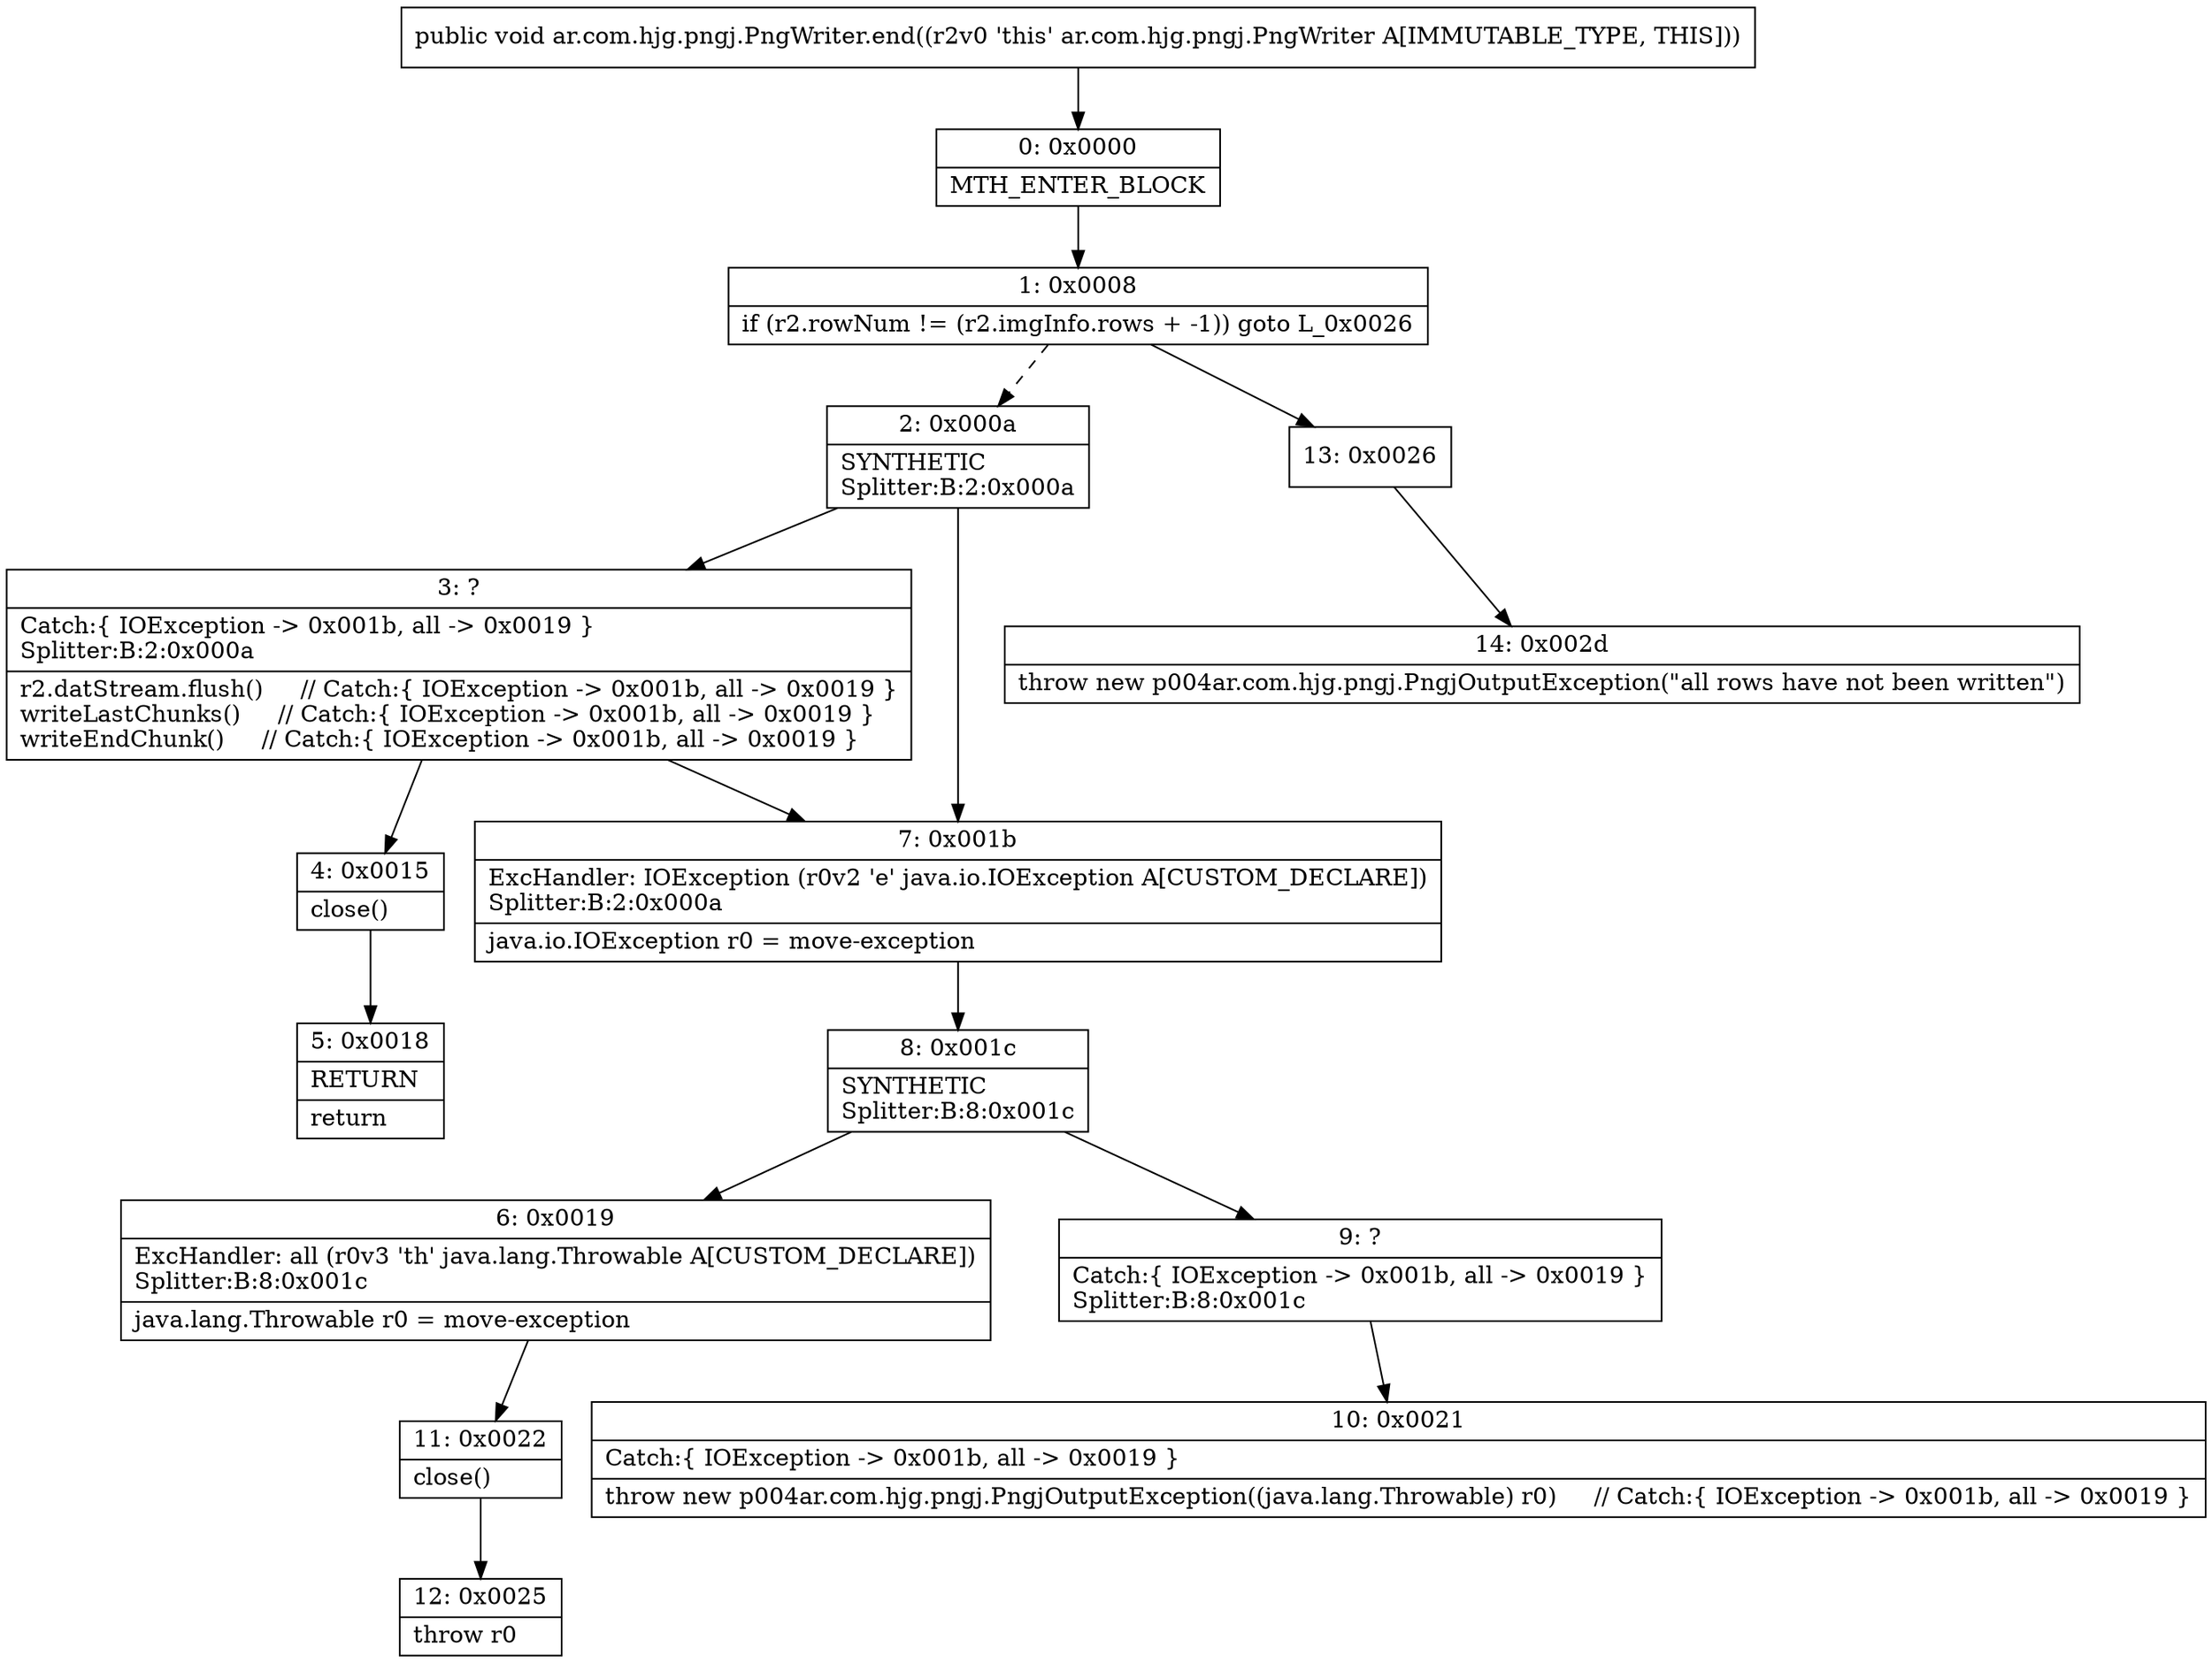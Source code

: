 digraph "CFG forar.com.hjg.pngj.PngWriter.end()V" {
Node_0 [shape=record,label="{0\:\ 0x0000|MTH_ENTER_BLOCK\l}"];
Node_1 [shape=record,label="{1\:\ 0x0008|if (r2.rowNum != (r2.imgInfo.rows + \-1)) goto L_0x0026\l}"];
Node_2 [shape=record,label="{2\:\ 0x000a|SYNTHETIC\lSplitter:B:2:0x000a\l}"];
Node_3 [shape=record,label="{3\:\ ?|Catch:\{ IOException \-\> 0x001b, all \-\> 0x0019 \}\lSplitter:B:2:0x000a\l|r2.datStream.flush()     \/\/ Catch:\{ IOException \-\> 0x001b, all \-\> 0x0019 \}\lwriteLastChunks()     \/\/ Catch:\{ IOException \-\> 0x001b, all \-\> 0x0019 \}\lwriteEndChunk()     \/\/ Catch:\{ IOException \-\> 0x001b, all \-\> 0x0019 \}\l}"];
Node_4 [shape=record,label="{4\:\ 0x0015|close()\l}"];
Node_5 [shape=record,label="{5\:\ 0x0018|RETURN\l|return\l}"];
Node_6 [shape=record,label="{6\:\ 0x0019|ExcHandler: all (r0v3 'th' java.lang.Throwable A[CUSTOM_DECLARE])\lSplitter:B:8:0x001c\l|java.lang.Throwable r0 = move\-exception\l}"];
Node_7 [shape=record,label="{7\:\ 0x001b|ExcHandler: IOException (r0v2 'e' java.io.IOException A[CUSTOM_DECLARE])\lSplitter:B:2:0x000a\l|java.io.IOException r0 = move\-exception\l}"];
Node_8 [shape=record,label="{8\:\ 0x001c|SYNTHETIC\lSplitter:B:8:0x001c\l}"];
Node_9 [shape=record,label="{9\:\ ?|Catch:\{ IOException \-\> 0x001b, all \-\> 0x0019 \}\lSplitter:B:8:0x001c\l}"];
Node_10 [shape=record,label="{10\:\ 0x0021|Catch:\{ IOException \-\> 0x001b, all \-\> 0x0019 \}\l|throw new p004ar.com.hjg.pngj.PngjOutputException((java.lang.Throwable) r0)     \/\/ Catch:\{ IOException \-\> 0x001b, all \-\> 0x0019 \}\l}"];
Node_11 [shape=record,label="{11\:\ 0x0022|close()\l}"];
Node_12 [shape=record,label="{12\:\ 0x0025|throw r0\l}"];
Node_13 [shape=record,label="{13\:\ 0x0026}"];
Node_14 [shape=record,label="{14\:\ 0x002d|throw new p004ar.com.hjg.pngj.PngjOutputException(\"all rows have not been written\")\l}"];
MethodNode[shape=record,label="{public void ar.com.hjg.pngj.PngWriter.end((r2v0 'this' ar.com.hjg.pngj.PngWriter A[IMMUTABLE_TYPE, THIS])) }"];
MethodNode -> Node_0;
Node_0 -> Node_1;
Node_1 -> Node_2[style=dashed];
Node_1 -> Node_13;
Node_2 -> Node_3;
Node_2 -> Node_7;
Node_3 -> Node_4;
Node_3 -> Node_7;
Node_4 -> Node_5;
Node_6 -> Node_11;
Node_7 -> Node_8;
Node_8 -> Node_9;
Node_8 -> Node_6;
Node_9 -> Node_10;
Node_11 -> Node_12;
Node_13 -> Node_14;
}

